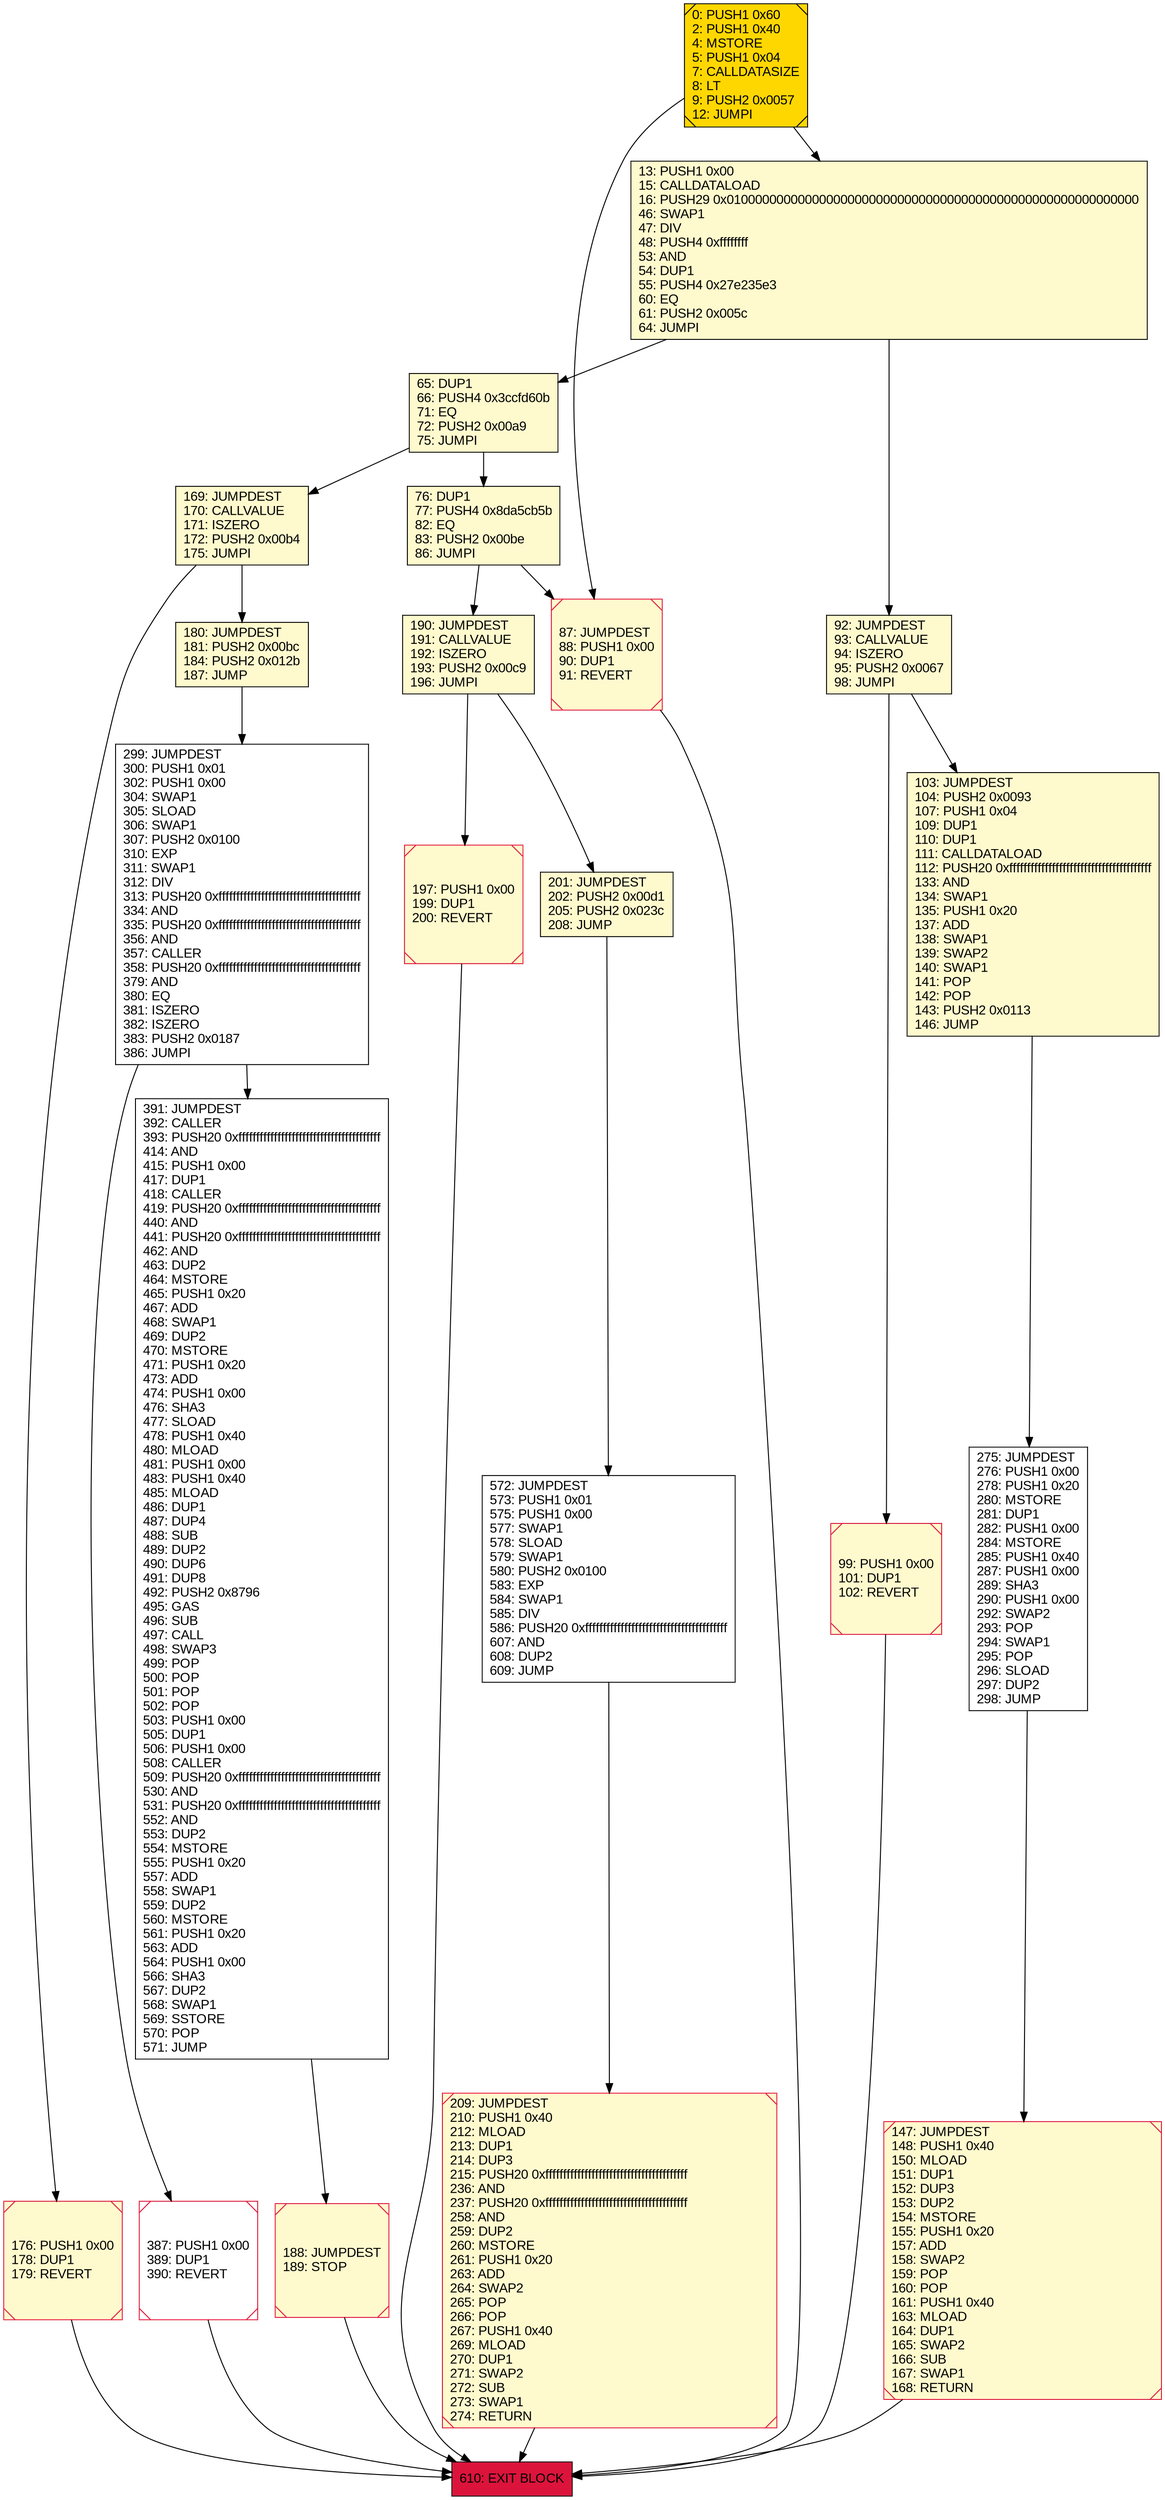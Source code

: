 digraph G {
bgcolor=transparent rankdir=UD;
node [shape=box style=filled color=black fillcolor=white fontname=arial fontcolor=black];
147 [label="147: JUMPDEST\l148: PUSH1 0x40\l150: MLOAD\l151: DUP1\l152: DUP3\l153: DUP2\l154: MSTORE\l155: PUSH1 0x20\l157: ADD\l158: SWAP2\l159: POP\l160: POP\l161: PUSH1 0x40\l163: MLOAD\l164: DUP1\l165: SWAP2\l166: SUB\l167: SWAP1\l168: RETURN\l" fillcolor=lemonchiffon shape=Msquare color=crimson ];
572 [label="572: JUMPDEST\l573: PUSH1 0x01\l575: PUSH1 0x00\l577: SWAP1\l578: SLOAD\l579: SWAP1\l580: PUSH2 0x0100\l583: EXP\l584: SWAP1\l585: DIV\l586: PUSH20 0xffffffffffffffffffffffffffffffffffffffff\l607: AND\l608: DUP2\l609: JUMP\l" ];
610 [label="610: EXIT BLOCK\l" fillcolor=crimson ];
99 [label="99: PUSH1 0x00\l101: DUP1\l102: REVERT\l" fillcolor=lemonchiffon shape=Msquare color=crimson ];
209 [label="209: JUMPDEST\l210: PUSH1 0x40\l212: MLOAD\l213: DUP1\l214: DUP3\l215: PUSH20 0xffffffffffffffffffffffffffffffffffffffff\l236: AND\l237: PUSH20 0xffffffffffffffffffffffffffffffffffffffff\l258: AND\l259: DUP2\l260: MSTORE\l261: PUSH1 0x20\l263: ADD\l264: SWAP2\l265: POP\l266: POP\l267: PUSH1 0x40\l269: MLOAD\l270: DUP1\l271: SWAP2\l272: SUB\l273: SWAP1\l274: RETURN\l" fillcolor=lemonchiffon shape=Msquare color=crimson ];
387 [label="387: PUSH1 0x00\l389: DUP1\l390: REVERT\l" shape=Msquare color=crimson ];
103 [label="103: JUMPDEST\l104: PUSH2 0x0093\l107: PUSH1 0x04\l109: DUP1\l110: DUP1\l111: CALLDATALOAD\l112: PUSH20 0xffffffffffffffffffffffffffffffffffffffff\l133: AND\l134: SWAP1\l135: PUSH1 0x20\l137: ADD\l138: SWAP1\l139: SWAP2\l140: SWAP1\l141: POP\l142: POP\l143: PUSH2 0x0113\l146: JUMP\l" fillcolor=lemonchiffon ];
197 [label="197: PUSH1 0x00\l199: DUP1\l200: REVERT\l" fillcolor=lemonchiffon shape=Msquare color=crimson ];
275 [label="275: JUMPDEST\l276: PUSH1 0x00\l278: PUSH1 0x20\l280: MSTORE\l281: DUP1\l282: PUSH1 0x00\l284: MSTORE\l285: PUSH1 0x40\l287: PUSH1 0x00\l289: SHA3\l290: PUSH1 0x00\l292: SWAP2\l293: POP\l294: SWAP1\l295: POP\l296: SLOAD\l297: DUP2\l298: JUMP\l" ];
188 [label="188: JUMPDEST\l189: STOP\l" fillcolor=lemonchiffon shape=Msquare color=crimson ];
190 [label="190: JUMPDEST\l191: CALLVALUE\l192: ISZERO\l193: PUSH2 0x00c9\l196: JUMPI\l" fillcolor=lemonchiffon ];
13 [label="13: PUSH1 0x00\l15: CALLDATALOAD\l16: PUSH29 0x0100000000000000000000000000000000000000000000000000000000\l46: SWAP1\l47: DIV\l48: PUSH4 0xffffffff\l53: AND\l54: DUP1\l55: PUSH4 0x27e235e3\l60: EQ\l61: PUSH2 0x005c\l64: JUMPI\l" fillcolor=lemonchiffon ];
92 [label="92: JUMPDEST\l93: CALLVALUE\l94: ISZERO\l95: PUSH2 0x0067\l98: JUMPI\l" fillcolor=lemonchiffon ];
176 [label="176: PUSH1 0x00\l178: DUP1\l179: REVERT\l" fillcolor=lemonchiffon shape=Msquare color=crimson ];
201 [label="201: JUMPDEST\l202: PUSH2 0x00d1\l205: PUSH2 0x023c\l208: JUMP\l" fillcolor=lemonchiffon ];
87 [label="87: JUMPDEST\l88: PUSH1 0x00\l90: DUP1\l91: REVERT\l" fillcolor=lemonchiffon shape=Msquare color=crimson ];
299 [label="299: JUMPDEST\l300: PUSH1 0x01\l302: PUSH1 0x00\l304: SWAP1\l305: SLOAD\l306: SWAP1\l307: PUSH2 0x0100\l310: EXP\l311: SWAP1\l312: DIV\l313: PUSH20 0xffffffffffffffffffffffffffffffffffffffff\l334: AND\l335: PUSH20 0xffffffffffffffffffffffffffffffffffffffff\l356: AND\l357: CALLER\l358: PUSH20 0xffffffffffffffffffffffffffffffffffffffff\l379: AND\l380: EQ\l381: ISZERO\l382: ISZERO\l383: PUSH2 0x0187\l386: JUMPI\l" ];
0 [label="0: PUSH1 0x60\l2: PUSH1 0x40\l4: MSTORE\l5: PUSH1 0x04\l7: CALLDATASIZE\l8: LT\l9: PUSH2 0x0057\l12: JUMPI\l" fillcolor=lemonchiffon shape=Msquare fillcolor=gold ];
76 [label="76: DUP1\l77: PUSH4 0x8da5cb5b\l82: EQ\l83: PUSH2 0x00be\l86: JUMPI\l" fillcolor=lemonchiffon ];
391 [label="391: JUMPDEST\l392: CALLER\l393: PUSH20 0xffffffffffffffffffffffffffffffffffffffff\l414: AND\l415: PUSH1 0x00\l417: DUP1\l418: CALLER\l419: PUSH20 0xffffffffffffffffffffffffffffffffffffffff\l440: AND\l441: PUSH20 0xffffffffffffffffffffffffffffffffffffffff\l462: AND\l463: DUP2\l464: MSTORE\l465: PUSH1 0x20\l467: ADD\l468: SWAP1\l469: DUP2\l470: MSTORE\l471: PUSH1 0x20\l473: ADD\l474: PUSH1 0x00\l476: SHA3\l477: SLOAD\l478: PUSH1 0x40\l480: MLOAD\l481: PUSH1 0x00\l483: PUSH1 0x40\l485: MLOAD\l486: DUP1\l487: DUP4\l488: SUB\l489: DUP2\l490: DUP6\l491: DUP8\l492: PUSH2 0x8796\l495: GAS\l496: SUB\l497: CALL\l498: SWAP3\l499: POP\l500: POP\l501: POP\l502: POP\l503: PUSH1 0x00\l505: DUP1\l506: PUSH1 0x00\l508: CALLER\l509: PUSH20 0xffffffffffffffffffffffffffffffffffffffff\l530: AND\l531: PUSH20 0xffffffffffffffffffffffffffffffffffffffff\l552: AND\l553: DUP2\l554: MSTORE\l555: PUSH1 0x20\l557: ADD\l558: SWAP1\l559: DUP2\l560: MSTORE\l561: PUSH1 0x20\l563: ADD\l564: PUSH1 0x00\l566: SHA3\l567: DUP2\l568: SWAP1\l569: SSTORE\l570: POP\l571: JUMP\l" ];
180 [label="180: JUMPDEST\l181: PUSH2 0x00bc\l184: PUSH2 0x012b\l187: JUMP\l" fillcolor=lemonchiffon ];
169 [label="169: JUMPDEST\l170: CALLVALUE\l171: ISZERO\l172: PUSH2 0x00b4\l175: JUMPI\l" fillcolor=lemonchiffon ];
65 [label="65: DUP1\l66: PUSH4 0x3ccfd60b\l71: EQ\l72: PUSH2 0x00a9\l75: JUMPI\l" fillcolor=lemonchiffon ];
387 -> 610;
147 -> 610;
65 -> 169;
197 -> 610;
180 -> 299;
169 -> 176;
188 -> 610;
190 -> 197;
299 -> 387;
13 -> 65;
92 -> 103;
76 -> 190;
99 -> 610;
209 -> 610;
0 -> 87;
572 -> 209;
76 -> 87;
299 -> 391;
275 -> 147;
65 -> 76;
103 -> 275;
169 -> 180;
87 -> 610;
201 -> 572;
92 -> 99;
176 -> 610;
190 -> 201;
0 -> 13;
391 -> 188;
13 -> 92;
}